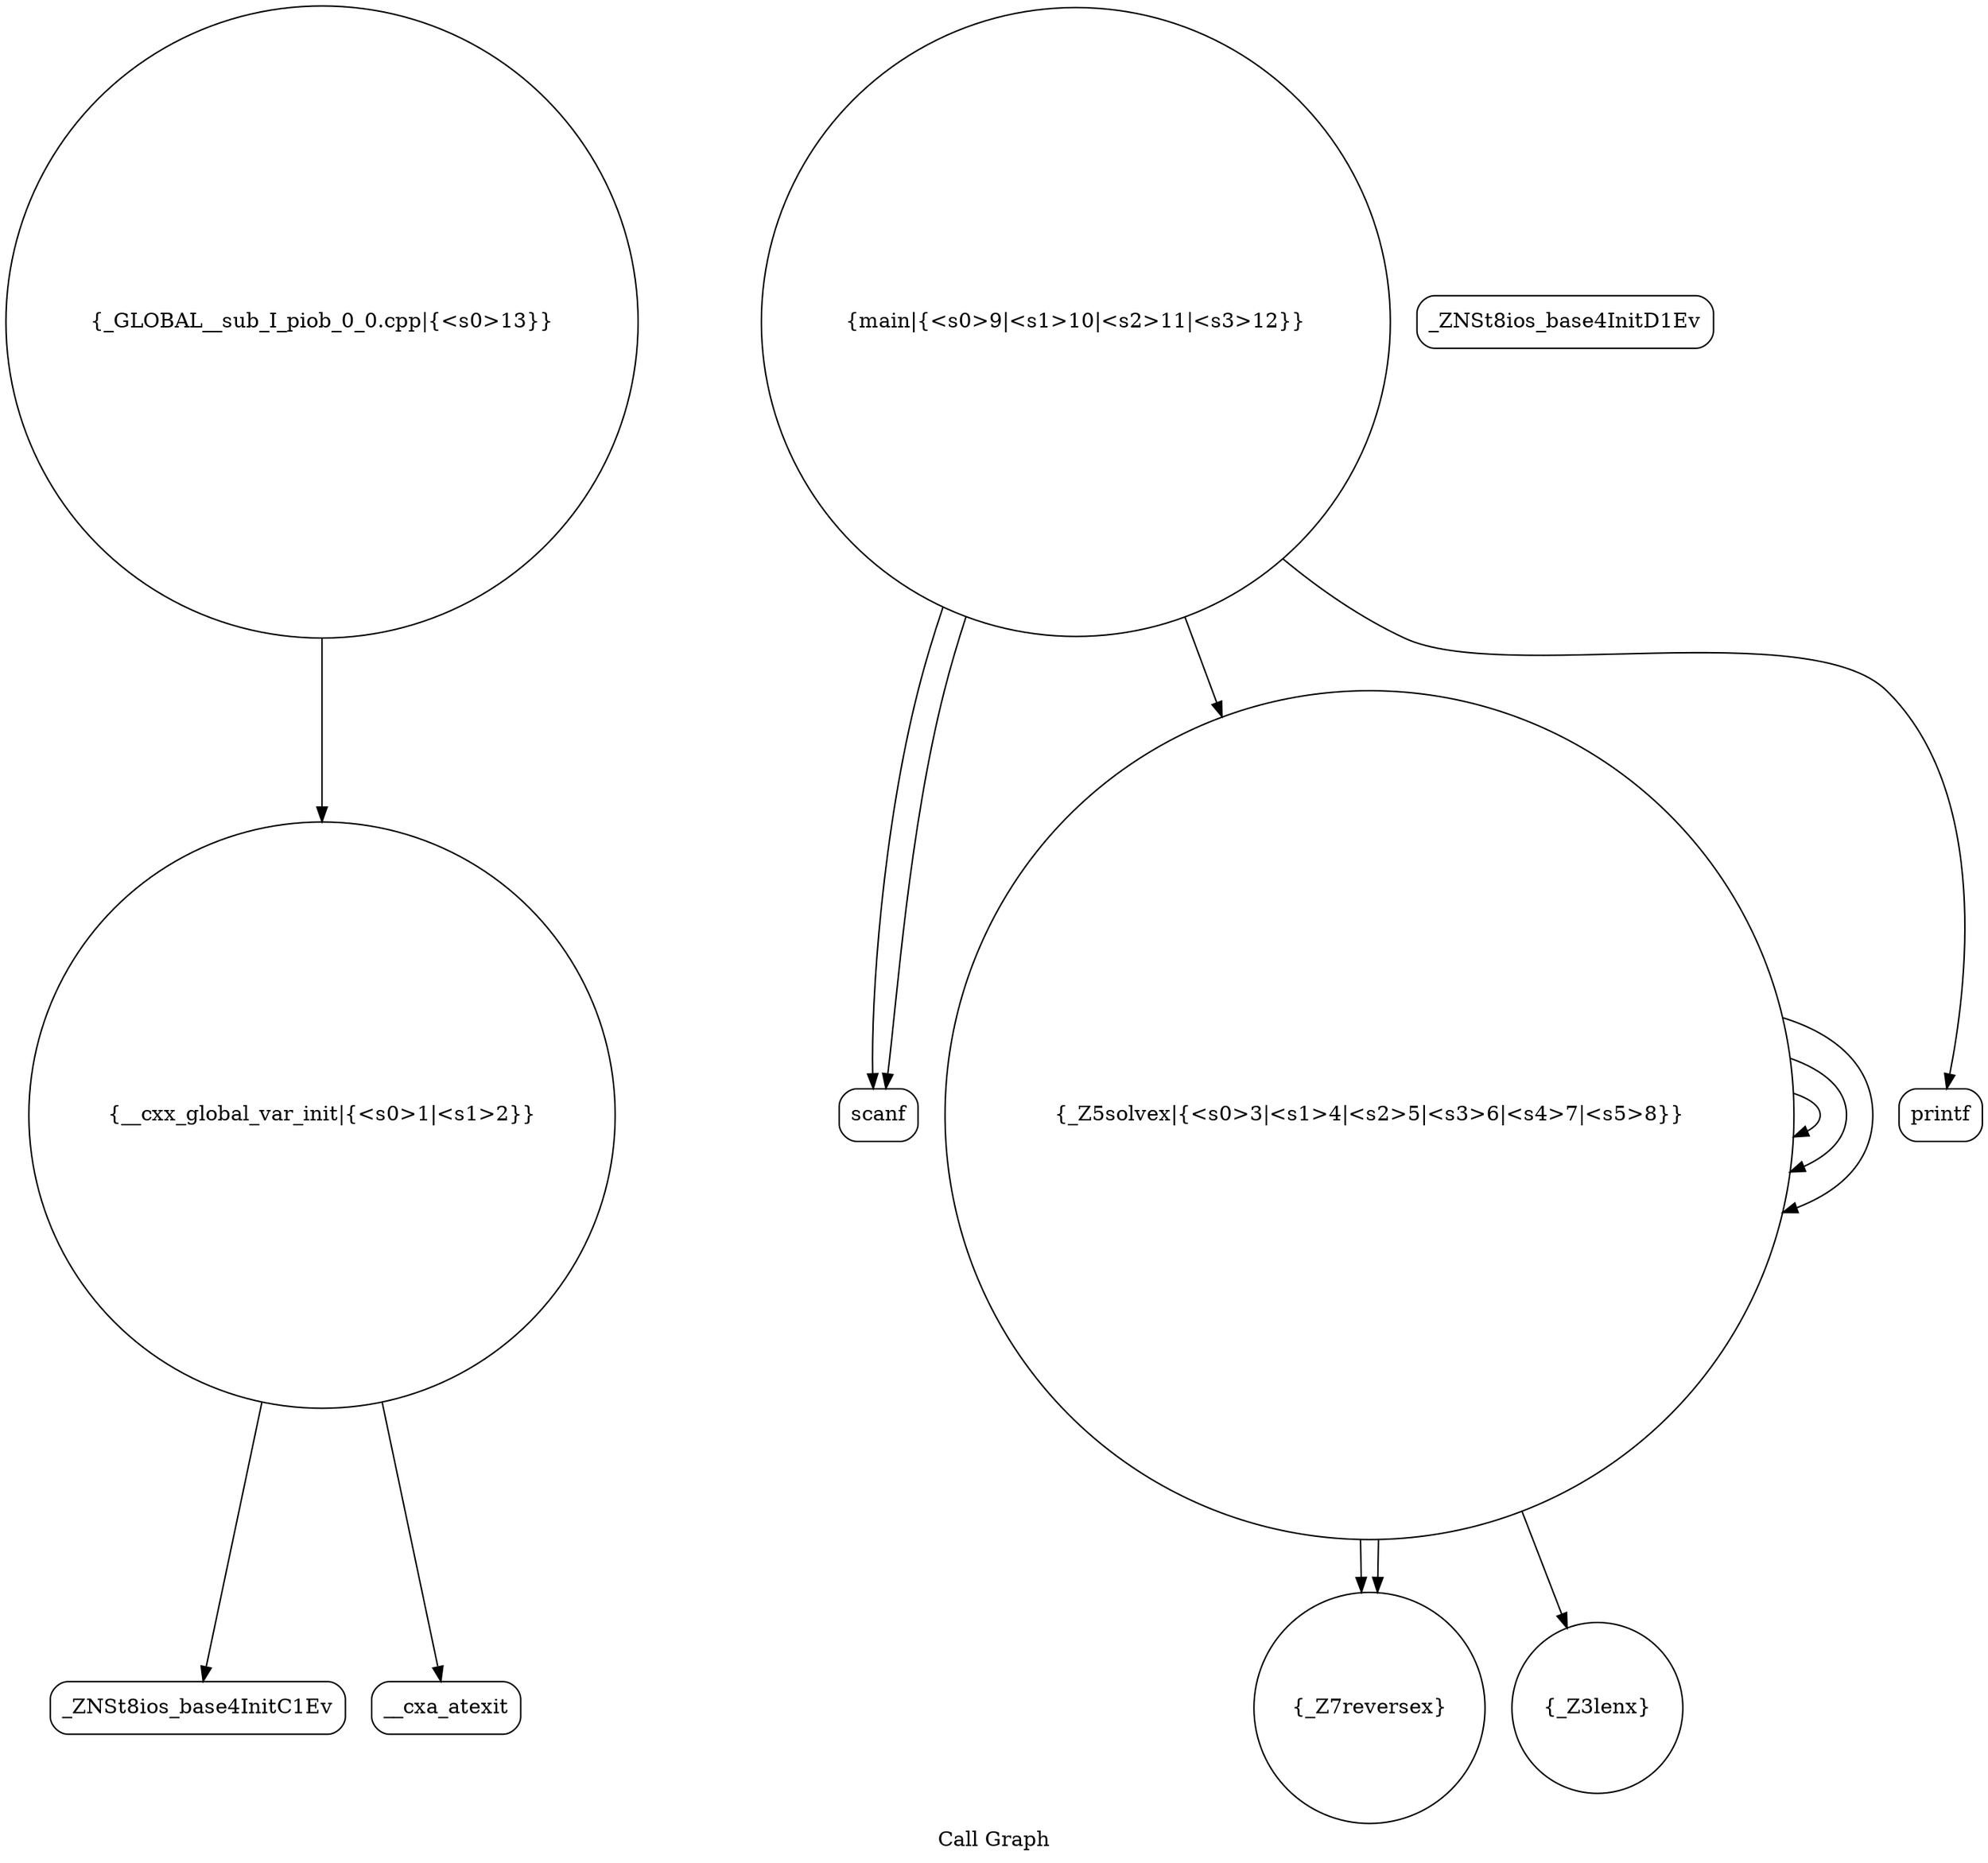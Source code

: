 digraph "Call Graph" {
	label="Call Graph";

	Node0x55b340ce0e40 [shape=record,shape=circle,label="{__cxx_global_var_init|{<s0>1|<s1>2}}"];
	Node0x55b340ce0e40:s0 -> Node0x55b340ce12d0[color=black];
	Node0x55b340ce0e40:s1 -> Node0x55b340ce13d0[color=black];
	Node0x55b340ce15d0 [shape=record,shape=circle,label="{main|{<s0>9|<s1>10|<s2>11|<s3>12}}"];
	Node0x55b340ce15d0:s0 -> Node0x55b340ce1650[color=black];
	Node0x55b340ce15d0:s1 -> Node0x55b340ce1650[color=black];
	Node0x55b340ce15d0:s2 -> Node0x55b340ce1550[color=black];
	Node0x55b340ce15d0:s3 -> Node0x55b340ce16d0[color=black];
	Node0x55b340ce1350 [shape=record,shape=Mrecord,label="{_ZNSt8ios_base4InitD1Ev}"];
	Node0x55b340ce16d0 [shape=record,shape=Mrecord,label="{printf}"];
	Node0x55b340ce1450 [shape=record,shape=circle,label="{_Z7reversex}"];
	Node0x55b340ce1550 [shape=record,shape=circle,label="{_Z5solvex|{<s0>3|<s1>4|<s2>5|<s3>6|<s4>7|<s5>8}}"];
	Node0x55b340ce1550:s0 -> Node0x55b340ce1550[color=black];
	Node0x55b340ce1550:s1 -> Node0x55b340ce14d0[color=black];
	Node0x55b340ce1550:s2 -> Node0x55b340ce1450[color=black];
	Node0x55b340ce1550:s3 -> Node0x55b340ce1550[color=black];
	Node0x55b340ce1550:s4 -> Node0x55b340ce1450[color=black];
	Node0x55b340ce1550:s5 -> Node0x55b340ce1550[color=black];
	Node0x55b340ce12d0 [shape=record,shape=Mrecord,label="{_ZNSt8ios_base4InitC1Ev}"];
	Node0x55b340ce1650 [shape=record,shape=Mrecord,label="{scanf}"];
	Node0x55b340ce13d0 [shape=record,shape=Mrecord,label="{__cxa_atexit}"];
	Node0x55b340ce1750 [shape=record,shape=circle,label="{_GLOBAL__sub_I_piob_0_0.cpp|{<s0>13}}"];
	Node0x55b340ce1750:s0 -> Node0x55b340ce0e40[color=black];
	Node0x55b340ce14d0 [shape=record,shape=circle,label="{_Z3lenx}"];
}
